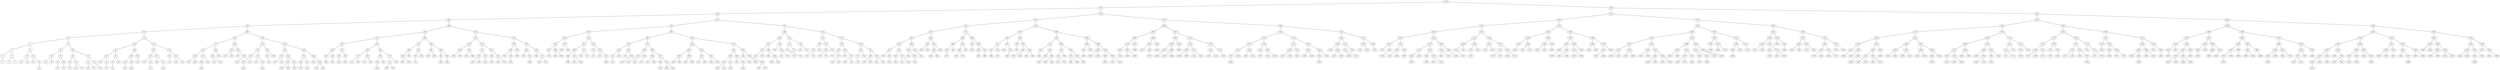 graph BST {
    node [fontname="Helvetica"];
    1238 [label="1238"];
    1238 -- 796;
    796 [label="796"];
    796 -- 478;
    478 [label="478"];
    478 -- 286;
    286 [label="286"];
    286 -- 155;
    155 [label="155"];
    155 -- 85;
    85 [label="85"];
    85 -- 33;
    33 [label="33"];
    33 -- 9;
    9 [label="9"];
    9 -- 3;
    3 [label="3"];
    3 -- 1;
    1 [label="1"];
    1 -- 2;
    2 [label="2"];
    3 -- 6;
    6 [label="6"];
    6 -- 4;
    4 [label="4"];
    6 -- 7;
    7 [label="7"];
    9 -- 17;
    17 [label="17"];
    17 -- 14;
    14 [label="14"];
    14 -- 12;
    12 [label="12"];
    14 -- 16;
    16 [label="16"];
    17 -- 19;
    19 [label="19"];
    19 -- 18;
    18 [label="18"];
    19 -- 29;
    29 [label="29"];
    29 -- 31;
    31 [label="31"];
    33 -- 51;
    51 [label="51"];
    51 -- 40;
    40 [label="40"];
    40 -- 35;
    35 [label="35"];
    35 -- 34;
    34 [label="34"];
    35 -- 39;
    39 [label="39"];
    40 -- 45;
    45 [label="45"];
    45 -- 44;
    44 [label="44"];
    44 -- 42;
    42 [label="42"];
    45 -- 46;
    46 [label="46"];
    46 -- 47;
    47 [label="47"];
    51 -- 68;
    68 [label="68"];
    68 -- 58;
    58 [label="58"];
    58 -- 56;
    56 [label="56"];
    56 -- 52;
    52 [label="52"];
    58 -- 65;
    65 [label="65"];
    65 -- 59;
    59 [label="59"];
    65 -- 67;
    67 [label="67"];
    68 -- 73;
    73 [label="73"];
    73 -- 70;
    70 [label="70"];
    70 -- 69;
    69 [label="69"];
    70 -- 72;
    72 [label="72"];
    73 -- 82;
    82 [label="82"];
    82 -- 75;
    75 [label="75"];
    85 -- 113;
    113 [label="113"];
    113 -- 100;
    100 [label="100"];
    100 -- 92;
    92 [label="92"];
    92 -- 88;
    88 [label="88"];
    88 -- 87;
    87 [label="87"];
    88 -- 89;
    89 [label="89"];
    89 -- 90;
    90 [label="90"];
    92 -- 96;
    96 [label="96"];
    96 -- 95;
    95 [label="95"];
    95 -- 93;
    93 [label="93"];
    96 -- 98;
    98 [label="98"];
    100 -- 109;
    109 [label="109"];
    109 -- 106;
    106 [label="106"];
    106 -- 105;
    105 [label="105"];
    105 -- 104;
    104 [label="104"];
    106 -- 107;
    107 [label="107"];
    107 -- 108;
    108 [label="108"];
    109 -- 110;
    110 [label="110"];
    110 -- 111;
    111 [label="111"];
    113 -- 133;
    133 [label="133"];
    133 -- 124;
    124 [label="124"];
    124 -- 116;
    116 [label="116"];
    116 -- 114;
    114 [label="114"];
    116 -- 118;
    118 [label="118"];
    118 -- 117;
    117 [label="117"];
    124 -- 127;
    127 [label="127"];
    127 -- 126;
    126 [label="126"];
    127 -- 131;
    131 [label="131"];
    131 -- 130;
    130 [label="130"];
    133 -- 142;
    142 [label="142"];
    142 -- 141;
    141 [label="141"];
    141 -- 137;
    137 [label="137"];
    142 -- 152;
    152 [label="152"];
    152 -- 146;
    146 [label="146"];
    152 -- 154;
    154 [label="154"];
    155 -- 202;
    202 [label="202"];
    202 -- 190;
    190 [label="190"];
    190 -- 177;
    177 [label="177"];
    177 -- 167;
    167 [label="167"];
    167 -- 158;
    158 [label="158"];
    158 -- 157;
    157 [label="157"];
    158 -- 166;
    166 [label="166"];
    167 -- 171;
    171 [label="171"];
    171 -- 169;
    169 [label="169"];
    169 -- 168;
    168 [label="168"];
    171 -- 172;
    172 [label="172"];
    177 -- 188;
    188 [label="188"];
    188 -- 184;
    184 [label="184"];
    184 -- 178;
    178 [label="178"];
    184 -- 185;
    185 [label="185"];
    188 -- 189;
    189 [label="189"];
    190 -- 195;
    195 [label="195"];
    195 -- 193;
    193 [label="193"];
    193 -- 192;
    192 [label="192"];
    193 -- 194;
    194 [label="194"];
    195 -- 198;
    198 [label="198"];
    198 -- 197;
    197 [label="197"];
    198 -- 200;
    200 [label="200"];
    200 -- 201;
    201 [label="201"];
    202 -- 228;
    228 [label="228"];
    228 -- 221;
    221 [label="221"];
    221 -- 212;
    212 [label="212"];
    212 -- 207;
    207 [label="207"];
    207 -- 203;
    203 [label="203"];
    203 -- 206;
    206 [label="206"];
    207 -- 210;
    210 [label="210"];
    212 -- 217;
    217 [label="217"];
    217 -- 215;
    215 [label="215"];
    217 -- 218;
    218 [label="218"];
    218 -- 219;
    219 [label="219"];
    221 -- 225;
    225 [label="225"];
    225 -- 223;
    223 [label="223"];
    223 -- 222;
    222 [label="222"];
    225 -- 226;
    226 [label="226"];
    228 -- 266;
    266 [label="266"];
    266 -- 245;
    245 [label="245"];
    245 -- 235;
    235 [label="235"];
    235 -- 231;
    231 [label="231"];
    235 -- 243;
    243 [label="243"];
    245 -- 259;
    259 [label="259"];
    259 -- 253;
    253 [label="253"];
    253 -- 246;
    246 [label="246"];
    253 -- 258;
    258 [label="258"];
    259 -- 261;
    261 [label="261"];
    261 -- 260;
    260 [label="260"];
    266 -- 280;
    280 [label="280"];
    280 -- 271;
    271 [label="271"];
    271 -- 268;
    268 [label="268"];
    268 -- 270;
    270 [label="270"];
    271 -- 277;
    277 [label="277"];
    277 -- 272;
    272 [label="272"];
    280 -- 282;
    282 [label="282"];
    282 -- 281;
    281 [label="281"];
    282 -- 284;
    284 [label="284"];
    284 -- 283;
    283 [label="283"];
    284 -- 285;
    285 [label="285"];
    286 -- 399;
    399 [label="399"];
    399 -- 359;
    359 [label="359"];
    359 -- 311;
    311 [label="311"];
    311 -- 293;
    293 [label="293"];
    293 -- 290;
    290 [label="290"];
    290 -- 287;
    287 [label="287"];
    287 -- 289;
    289 [label="289"];
    290 -- 292;
    292 [label="292"];
    292 -- 291;
    291 [label="291"];
    293 -- 301;
    301 [label="301"];
    301 -- 297;
    297 [label="297"];
    297 -- 294;
    294 [label="294"];
    301 -- 302;
    302 [label="302"];
    302 -- 303;
    303 [label="303"];
    311 -- 332;
    332 [label="332"];
    332 -- 322;
    322 [label="322"];
    322 -- 317;
    317 [label="317"];
    317 -- 313;
    313 [label="313"];
    317 -- 319;
    319 [label="319"];
    322 -- 324;
    324 [label="324"];
    324 -- 323;
    323 [label="323"];
    324 -- 330;
    330 [label="330"];
    332 -- 345;
    345 [label="345"];
    345 -- 340;
    340 [label="340"];
    340 -- 339;
    339 [label="339"];
    339 -- 338;
    338 [label="338"];
    340 -- 341;
    341 [label="341"];
    345 -- 353;
    353 [label="353"];
    353 -- 351;
    351 [label="351"];
    351 -- 348;
    348 [label="348"];
    351 -- 352;
    352 [label="352"];
    353 -- 358;
    358 [label="358"];
    359 -- 383;
    383 [label="383"];
    383 -- 370;
    370 [label="370"];
    370 -- 366;
    366 [label="366"];
    366 -- 364;
    364 [label="364"];
    364 -- 362;
    362 [label="362"];
    364 -- 365;
    365 [label="365"];
    366 -- 367;
    367 [label="367"];
    370 -- 379;
    379 [label="379"];
    379 -- 374;
    374 [label="374"];
    374 -- 377;
    377 [label="377"];
    379 -- 382;
    382 [label="382"];
    383 -- 389;
    389 [label="389"];
    389 -- 385;
    385 [label="385"];
    385 -- 384;
    384 [label="384"];
    385 -- 388;
    388 [label="388"];
    389 -- 394;
    394 [label="394"];
    394 -- 391;
    391 [label="391"];
    391 -- 390;
    390 [label="390"];
    394 -- 396;
    396 [label="396"];
    396 -- 395;
    395 [label="395"];
    399 -- 437;
    437 [label="437"];
    437 -- 412;
    412 [label="412"];
    412 -- 404;
    404 [label="404"];
    404 -- 402;
    402 [label="402"];
    402 -- 400;
    400 [label="400"];
    402 -- 403;
    403 [label="403"];
    404 -- 407;
    407 [label="407"];
    407 -- 406;
    406 [label="406"];
    407 -- 408;
    408 [label="408"];
    412 -- 422;
    422 [label="422"];
    422 -- 417;
    417 [label="417"];
    417 -- 415;
    415 [label="415"];
    415 -- 414;
    414 [label="414"];
    415 -- 416;
    416 [label="416"];
    417 -- 419;
    419 [label="419"];
    419 -- 418;
    418 [label="418"];
    422 -- 427;
    427 [label="427"];
    427 -- 426;
    426 [label="426"];
    426 -- 424;
    424 [label="424"];
    427 -- 433;
    433 [label="433"];
    433 -- 429;
    429 [label="429"];
    433 -- 435;
    435 [label="435"];
    437 -- 454;
    454 [label="454"];
    454 -- 446;
    446 [label="446"];
    446 -- 440;
    440 [label="440"];
    440 -- 438;
    438 [label="438"];
    440 -- 443;
    443 [label="443"];
    443 -- 445;
    445 [label="445"];
    446 -- 450;
    450 [label="450"];
    450 -- 448;
    448 [label="448"];
    454 -- 465;
    465 [label="465"];
    465 -- 461;
    461 [label="461"];
    461 -- 455;
    455 [label="455"];
    461 -- 463;
    463 [label="463"];
    463 -- 464;
    464 [label="464"];
    465 -- 469;
    469 [label="469"];
    469 -- 468;
    468 [label="468"];
    469 -- 473;
    473 [label="473"];
    473 -- 472;
    472 [label="472"];
    473 -- 477;
    477 [label="477"];
    478 -- 672;
    672 [label="672"];
    672 -- 530;
    530 [label="530"];
    530 -- 495;
    495 [label="495"];
    495 -- 490;
    490 [label="490"];
    490 -- 482;
    482 [label="482"];
    482 -- 481;
    481 [label="481"];
    481 -- 479;
    479 [label="479"];
    482 -- 484;
    484 [label="484"];
    484 -- 483;
    483 [label="483"];
    484 -- 486;
    486 [label="486"];
    490 -- 493;
    493 [label="493"];
    493 -- 492;
    492 [label="492"];
    493 -- 494;
    494 [label="494"];
    495 -- 513;
    513 [label="513"];
    513 -- 507;
    507 [label="507"];
    507 -- 499;
    499 [label="499"];
    499 -- 496;
    496 [label="496"];
    496 -- 498;
    498 [label="498"];
    499 -- 503;
    503 [label="503"];
    503 -- 502;
    502 [label="502"];
    503 -- 506;
    506 [label="506"];
    507 -- 511;
    511 [label="511"];
    511 -- 510;
    510 [label="510"];
    511 -- 512;
    512 [label="512"];
    513 -- 520;
    520 [label="520"];
    520 -- 519;
    519 [label="519"];
    519 -- 517;
    517 [label="517"];
    520 -- 524;
    524 [label="524"];
    524 -- 523;
    523 [label="523"];
    524 -- 529;
    529 [label="529"];
    529 -- 526;
    526 [label="526"];
    530 -- 598;
    598 [label="598"];
    598 -- 562;
    562 [label="562"];
    562 -- 539;
    539 [label="539"];
    539 -- 536;
    536 [label="536"];
    536 -- 533;
    533 [label="533"];
    533 -- 531;
    531 [label="531"];
    536 -- 538;
    538 [label="538"];
    539 -- 548;
    548 [label="548"];
    548 -- 543;
    543 [label="543"];
    548 -- 555;
    555 [label="555"];
    555 -- 559;
    559 [label="559"];
    562 -- 574;
    574 [label="574"];
    574 -- 568;
    568 [label="568"];
    568 -- 564;
    564 [label="564"];
    564 -- 563;
    563 [label="563"];
    564 -- 565;
    565 [label="565"];
    568 -- 570;
    570 [label="570"];
    570 -- 573;
    573 [label="573"];
    574 -- 584;
    584 [label="584"];
    584 -- 580;
    580 [label="580"];
    580 -- 577;
    577 [label="577"];
    580 -- 582;
    582 [label="582"];
    584 -- 587;
    587 [label="587"];
    587 -- 586;
    586 [label="586"];
    586 -- 585;
    585 [label="585"];
    587 -- 591;
    591 [label="591"];
    591 -- 589;
    589 [label="589"];
    591 -- 593;
    593 [label="593"];
    598 -- 629;
    629 [label="629"];
    629 -- 616;
    616 [label="616"];
    616 -- 603;
    603 [label="603"];
    603 -- 600;
    600 [label="600"];
    600 -- 599;
    599 [label="599"];
    600 -- 601;
    601 [label="601"];
    603 -- 608;
    608 [label="608"];
    608 -- 605;
    605 [label="605"];
    608 -- 610;
    610 [label="610"];
    616 -- 620;
    620 [label="620"];
    620 -- 618;
    618 [label="618"];
    618 -- 617;
    617 [label="617"];
    618 -- 619;
    619 [label="619"];
    620 -- 625;
    625 [label="625"];
    625 -- 624;
    624 [label="624"];
    625 -- 628;
    628 [label="628"];
    629 -- 654;
    654 [label="654"];
    654 -- 643;
    643 [label="643"];
    643 -- 638;
    638 [label="638"];
    638 -- 635;
    635 [label="635"];
    635 -- 634;
    634 [label="634"];
    635 -- 637;
    637 [label="637"];
    638 -- 641;
    641 [label="641"];
    641 -- 639;
    639 [label="639"];
    643 -- 646;
    646 [label="646"];
    646 -- 644;
    644 [label="644"];
    646 -- 652;
    652 [label="652"];
    652 -- 653;
    653 [label="653"];
    654 -- 662;
    662 [label="662"];
    662 -- 655;
    655 [label="655"];
    655 -- 658;
    658 [label="658"];
    662 -- 666;
    666 [label="666"];
    666 -- 665;
    665 [label="665"];
    666 -- 668;
    668 [label="668"];
    668 -- 667;
    667 [label="667"];
    668 -- 671;
    671 [label="671"];
    672 -- 725;
    725 [label="725"];
    725 -- 706;
    706 [label="706"];
    706 -- 694;
    694 [label="694"];
    694 -- 677;
    677 [label="677"];
    677 -- 675;
    675 [label="675"];
    675 -- 673;
    673 [label="673"];
    675 -- 676;
    676 [label="676"];
    677 -- 684;
    684 [label="684"];
    684 -- 681;
    681 [label="681"];
    684 -- 692;
    692 [label="692"];
    692 -- 688;
    688 [label="688"];
    692 -- 693;
    693 [label="693"];
    694 -- 700;
    700 [label="700"];
    700 -- 697;
    697 [label="697"];
    700 -- 704;
    704 [label="704"];
    704 -- 702;
    702 [label="702"];
    704 -- 705;
    705 [label="705"];
    706 -- 717;
    717 [label="717"];
    717 -- 714;
    714 [label="714"];
    714 -- 711;
    711 [label="711"];
    711 -- 707;
    707 [label="707"];
    711 -- 712;
    712 [label="712"];
    714 -- 715;
    715 [label="715"];
    717 -- 722;
    722 [label="722"];
    722 -- 721;
    721 [label="721"];
    722 -- 723;
    723 [label="723"];
    725 -- 752;
    752 [label="752"];
    752 -- 736;
    736 [label="736"];
    736 -- 734;
    734 [label="734"];
    734 -- 730;
    730 [label="730"];
    730 -- 727;
    727 [label="727"];
    730 -- 732;
    732 [label="732"];
    734 -- 735;
    735 [label="735"];
    736 -- 746;
    746 [label="746"];
    746 -- 744;
    744 [label="744"];
    744 -- 739;
    739 [label="739"];
    744 -- 745;
    745 [label="745"];
    746 -- 747;
    747 [label="747"];
    752 -- 774;
    774 [label="774"];
    774 -- 760;
    760 [label="760"];
    760 -- 754;
    754 [label="754"];
    754 -- 753;
    753 [label="753"];
    754 -- 757;
    757 [label="757"];
    757 -- 756;
    756 [label="756"];
    757 -- 759;
    759 [label="759"];
    760 -- 768;
    768 [label="768"];
    768 -- 767;
    767 [label="767"];
    768 -- 772;
    772 [label="772"];
    772 -- 769;
    769 [label="769"];
    772 -- 773;
    773 [label="773"];
    774 -- 784;
    784 [label="784"];
    784 -- 779;
    779 [label="779"];
    779 -- 777;
    777 [label="777"];
    777 -- 778;
    778 [label="778"];
    779 -- 782;
    782 [label="782"];
    784 -- 790;
    790 [label="790"];
    790 -- 788;
    788 [label="788"];
    788 -- 785;
    785 [label="785"];
    788 -- 789;
    789 [label="789"];
    790 -- 793;
    793 [label="793"];
    793 -- 791;
    791 [label="791"];
    793 -- 795;
    795 [label="795"];
    796 -- 1030;
    1030 [label="1030"];
    1030 -- 907;
    907 [label="907"];
    907 -- 851;
    851 [label="851"];
    851 -- 835;
    835 [label="835"];
    835 -- 820;
    820 [label="820"];
    820 -- 810;
    810 [label="810"];
    810 -- 801;
    801 [label="801"];
    801 -- 799;
    799 [label="799"];
    801 -- 807;
    807 [label="807"];
    807 -- 802;
    802 [label="802"];
    810 -- 813;
    813 [label="813"];
    813 -- 811;
    811 [label="811"];
    811 -- 812;
    812 [label="812"];
    813 -- 817;
    817 [label="817"];
    817 -- 816;
    816 [label="816"];
    817 -- 818;
    818 [label="818"];
    820 -- 828;
    828 [label="828"];
    828 -- 824;
    824 [label="824"];
    824 -- 821;
    821 [label="821"];
    824 -- 826;
    826 [label="826"];
    826 -- 827;
    827 [label="827"];
    828 -- 831;
    831 [label="831"];
    831 -- 833;
    833 [label="833"];
    835 -- 840;
    840 [label="840"];
    840 -- 837;
    837 [label="837"];
    837 -- 836;
    836 [label="836"];
    837 -- 839;
    839 [label="839"];
    840 -- 847;
    847 [label="847"];
    847 -- 843;
    843 [label="843"];
    843 -- 842;
    842 [label="842"];
    843 -- 845;
    845 [label="845"];
    847 -- 849;
    849 [label="849"];
    851 -- 875;
    875 [label="875"];
    875 -- 864;
    864 [label="864"];
    864 -- 860;
    860 [label="860"];
    860 -- 854;
    854 [label="854"];
    854 -- 857;
    857 [label="857"];
    860 -- 862;
    862 [label="862"];
    864 -- 873;
    873 [label="873"];
    873 -- 866;
    866 [label="866"];
    866 -- 865;
    865 [label="865"];
    866 -- 872;
    872 [label="872"];
    873 -- 874;
    874 [label="874"];
    875 -- 886;
    886 [label="886"];
    886 -- 881;
    881 [label="881"];
    881 -- 885;
    885 [label="885"];
    886 -- 898;
    898 [label="898"];
    898 -- 887;
    887 [label="887"];
    887 -- 893;
    893 [label="893"];
    898 -- 903;
    903 [label="903"];
    903 -- 900;
    900 [label="900"];
    907 -- 951;
    951 [label="951"];
    951 -- 934;
    934 [label="934"];
    934 -- 920;
    920 [label="920"];
    920 -- 912;
    912 [label="912"];
    912 -- 911;
    911 [label="911"];
    911 -- 908;
    908 [label="908"];
    912 -- 919;
    919 [label="919"];
    919 -- 917;
    917 [label="917"];
    920 -- 927;
    927 [label="927"];
    927 -- 924;
    924 [label="924"];
    927 -- 932;
    932 [label="932"];
    932 -- 930;
    930 [label="930"];
    934 -- 940;
    940 [label="940"];
    940 -- 936;
    936 [label="936"];
    936 -- 935;
    935 [label="935"];
    940 -- 945;
    945 [label="945"];
    945 -- 942;
    942 [label="942"];
    942 -- 941;
    941 [label="941"];
    942 -- 944;
    944 [label="944"];
    945 -- 948;
    948 [label="948"];
    948 -- 946;
    946 [label="946"];
    948 -- 949;
    949 [label="949"];
    951 -- 996;
    996 [label="996"];
    996 -- 970;
    970 [label="970"];
    970 -- 957;
    957 [label="957"];
    957 -- 955;
    955 [label="955"];
    955 -- 952;
    952 [label="952"];
    957 -- 963;
    963 [label="963"];
    963 -- 962;
    962 [label="962"];
    962 -- 959;
    959 [label="959"];
    963 -- 966;
    966 [label="966"];
    966 -- 965;
    965 [label="965"];
    966 -- 968;
    968 [label="968"];
    970 -- 984;
    984 [label="984"];
    984 -- 978;
    978 [label="978"];
    978 -- 976;
    976 [label="976"];
    976 -- 971;
    971 [label="971"];
    976 -- 977;
    977 [label="977"];
    978 -- 983;
    983 [label="983"];
    984 -- 991;
    991 [label="991"];
    991 -- 987;
    987 [label="987"];
    987 -- 986;
    986 [label="986"];
    987 -- 990;
    990 [label="990"];
    991 -- 995;
    995 [label="995"];
    995 -- 994;
    994 [label="994"];
    996 -- 1004;
    1004 [label="1004"];
    1004 -- 1001;
    1001 [label="1001"];
    1001 -- 997;
    997 [label="997"];
    997 -- 998;
    998 [label="998"];
    1001 -- 1003;
    1003 [label="1003"];
    1004 -- 1008;
    1008 [label="1008"];
    1008 -- 1006;
    1006 [label="1006"];
    1006 -- 1005;
    1005 [label="1005"];
    1006 -- 1007;
    1007 [label="1007"];
    1008 -- 1016;
    1016 [label="1016"];
    1016 -- 1009;
    1009 [label="1009"];
    1009 -- 1014;
    1014 [label="1014"];
    1016 -- 1018;
    1018 [label="1018"];
    1018 -- 1017;
    1017 [label="1017"];
    1018 -- 1027;
    1027 [label="1027"];
    1030 -- 1139;
    1139 [label="1139"];
    1139 -- 1066;
    1066 [label="1066"];
    1066 -- 1050;
    1050 [label="1050"];
    1050 -- 1046;
    1046 [label="1046"];
    1046 -- 1039;
    1039 [label="1039"];
    1039 -- 1033;
    1033 [label="1033"];
    1033 -- 1031;
    1031 [label="1031"];
    1039 -- 1041;
    1041 [label="1041"];
    1041 -- 1040;
    1040 [label="1040"];
    1041 -- 1044;
    1044 [label="1044"];
    1046 -- 1047;
    1047 [label="1047"];
    1047 -- 1049;
    1049 [label="1049"];
    1050 -- 1058;
    1058 [label="1058"];
    1058 -- 1053;
    1053 [label="1053"];
    1053 -- 1052;
    1052 [label="1052"];
    1053 -- 1056;
    1056 [label="1056"];
    1056 -- 1057;
    1057 [label="1057"];
    1058 -- 1061;
    1061 [label="1061"];
    1061 -- 1059;
    1059 [label="1059"];
    1066 -- 1087;
    1087 [label="1087"];
    1087 -- 1082;
    1082 [label="1082"];
    1082 -- 1076;
    1076 [label="1076"];
    1076 -- 1075;
    1075 [label="1075"];
    1075 -- 1069;
    1069 [label="1069"];
    1076 -- 1080;
    1080 [label="1080"];
    1080 -- 1078;
    1078 [label="1078"];
    1080 -- 1081;
    1081 [label="1081"];
    1082 -- 1084;
    1084 [label="1084"];
    1084 -- 1086;
    1086 [label="1086"];
    1087 -- 1116;
    1116 [label="1116"];
    1116 -- 1101;
    1101 [label="1101"];
    1101 -- 1093;
    1093 [label="1093"];
    1093 -- 1088;
    1088 [label="1088"];
    1093 -- 1094;
    1094 [label="1094"];
    1101 -- 1112;
    1112 [label="1112"];
    1112 -- 1104;
    1104 [label="1104"];
    1112 -- 1115;
    1115 [label="1115"];
    1116 -- 1125;
    1125 [label="1125"];
    1125 -- 1120;
    1120 [label="1120"];
    1120 -- 1119;
    1119 [label="1119"];
    1120 -- 1121;
    1121 [label="1121"];
    1125 -- 1130;
    1130 [label="1130"];
    1130 -- 1129;
    1129 [label="1129"];
    1139 -- 1194;
    1194 [label="1194"];
    1194 -- 1164;
    1164 [label="1164"];
    1164 -- 1155;
    1155 [label="1155"];
    1155 -- 1145;
    1145 [label="1145"];
    1145 -- 1142;
    1142 [label="1142"];
    1142 -- 1141;
    1141 [label="1141"];
    1141 -- 1140;
    1140 [label="1140"];
    1142 -- 1144;
    1144 [label="1144"];
    1145 -- 1149;
    1149 [label="1149"];
    1149 -- 1146;
    1146 [label="1146"];
    1149 -- 1152;
    1152 [label="1152"];
    1155 -- 1158;
    1158 [label="1158"];
    1158 -- 1156;
    1156 [label="1156"];
    1156 -- 1157;
    1157 [label="1157"];
    1158 -- 1162;
    1162 [label="1162"];
    1162 -- 1161;
    1161 [label="1161"];
    1162 -- 1163;
    1163 [label="1163"];
    1164 -- 1178;
    1178 [label="1178"];
    1178 -- 1171;
    1171 [label="1171"];
    1171 -- 1166;
    1166 [label="1166"];
    1166 -- 1165;
    1165 [label="1165"];
    1166 -- 1170;
    1170 [label="1170"];
    1171 -- 1175;
    1175 [label="1175"];
    1175 -- 1176;
    1176 [label="1176"];
    1178 -- 1185;
    1185 [label="1185"];
    1185 -- 1181;
    1181 [label="1181"];
    1181 -- 1180;
    1180 [label="1180"];
    1181 -- 1182;
    1182 [label="1182"];
    1185 -- 1192;
    1192 [label="1192"];
    1192 -- 1186;
    1186 [label="1186"];
    1186 -- 1189;
    1189 [label="1189"];
    1192 -- 1193;
    1193 [label="1193"];
    1194 -- 1219;
    1219 [label="1219"];
    1219 -- 1208;
    1208 [label="1208"];
    1208 -- 1200;
    1200 [label="1200"];
    1200 -- 1199;
    1199 [label="1199"];
    1200 -- 1204;
    1204 [label="1204"];
    1204 -- 1202;
    1202 [label="1202"];
    1204 -- 1207;
    1207 [label="1207"];
    1208 -- 1217;
    1217 [label="1217"];
    1217 -- 1211;
    1211 [label="1211"];
    1211 -- 1209;
    1209 [label="1209"];
    1211 -- 1214;
    1214 [label="1214"];
    1217 -- 1218;
    1218 [label="1218"];
    1219 -- 1231;
    1231 [label="1231"];
    1231 -- 1225;
    1225 [label="1225"];
    1225 -- 1223;
    1223 [label="1223"];
    1225 -- 1226;
    1226 [label="1226"];
    1231 -- 1236;
    1236 [label="1236"];
    1236 -- 1232;
    1232 [label="1232"];
    1238 -- 1585;
    1585 [label="1585"];
    1585 -- 1421;
    1421 [label="1421"];
    1421 -- 1342;
    1342 [label="1342"];
    1342 -- 1301;
    1301 [label="1301"];
    1301 -- 1260;
    1260 [label="1260"];
    1260 -- 1250;
    1250 [label="1250"];
    1250 -- 1242;
    1242 [label="1242"];
    1242 -- 1241;
    1241 [label="1241"];
    1242 -- 1246;
    1246 [label="1246"];
    1246 -- 1248;
    1248 [label="1248"];
    1250 -- 1257;
    1257 [label="1257"];
    1257 -- 1254;
    1254 [label="1254"];
    1254 -- 1252;
    1252 [label="1252"];
    1254 -- 1256;
    1256 [label="1256"];
    1257 -- 1258;
    1258 [label="1258"];
    1258 -- 1259;
    1259 [label="1259"];
    1260 -- 1278;
    1278 [label="1278"];
    1278 -- 1267;
    1267 [label="1267"];
    1267 -- 1263;
    1263 [label="1263"];
    1263 -- 1262;
    1262 [label="1262"];
    1262 -- 1261;
    1261 [label="1261"];
    1263 -- 1266;
    1266 [label="1266"];
    1267 -- 1270;
    1270 [label="1270"];
    1270 -- 1269;
    1269 [label="1269"];
    1269 -- 1268;
    1268 [label="1268"];
    1270 -- 1272;
    1272 [label="1272"];
    1272 -- 1271;
    1271 [label="1271"];
    1272 -- 1275;
    1275 [label="1275"];
    1278 -- 1298;
    1298 [label="1298"];
    1298 -- 1286;
    1286 [label="1286"];
    1286 -- 1281;
    1281 [label="1281"];
    1286 -- 1295;
    1295 [label="1295"];
    1298 -- 1300;
    1300 [label="1300"];
    1300 -- 1299;
    1299 [label="1299"];
    1301 -- 1323;
    1323 [label="1323"];
    1323 -- 1313;
    1313 [label="1313"];
    1313 -- 1309;
    1309 [label="1309"];
    1309 -- 1303;
    1303 [label="1303"];
    1303 -- 1307;
    1307 [label="1307"];
    1309 -- 1311;
    1311 [label="1311"];
    1313 -- 1320;
    1320 [label="1320"];
    1320 -- 1319;
    1319 [label="1319"];
    1319 -- 1317;
    1317 [label="1317"];
    1320 -- 1321;
    1321 [label="1321"];
    1323 -- 1328;
    1328 [label="1328"];
    1328 -- 1326;
    1326 [label="1326"];
    1326 -- 1324;
    1324 [label="1324"];
    1326 -- 1327;
    1327 [label="1327"];
    1328 -- 1334;
    1334 [label="1334"];
    1334 -- 1331;
    1331 [label="1331"];
    1331 -- 1329;
    1329 [label="1329"];
    1331 -- 1332;
    1332 [label="1332"];
    1334 -- 1340;
    1340 [label="1340"];
    1340 -- 1338;
    1338 [label="1338"];
    1340 -- 1341;
    1341 [label="1341"];
    1342 -- 1374;
    1374 [label="1374"];
    1374 -- 1364;
    1364 [label="1364"];
    1364 -- 1349;
    1349 [label="1349"];
    1349 -- 1347;
    1347 [label="1347"];
    1347 -- 1343;
    1343 [label="1343"];
    1349 -- 1360;
    1360 [label="1360"];
    1360 -- 1358;
    1358 [label="1358"];
    1360 -- 1361;
    1361 [label="1361"];
    1364 -- 1368;
    1368 [label="1368"];
    1368 -- 1366;
    1366 [label="1366"];
    1366 -- 1365;
    1365 [label="1365"];
    1366 -- 1367;
    1367 [label="1367"];
    1368 -- 1370;
    1370 [label="1370"];
    1370 -- 1369;
    1369 [label="1369"];
    1374 -- 1400;
    1400 [label="1400"];
    1400 -- 1387;
    1387 [label="1387"];
    1387 -- 1381;
    1381 [label="1381"];
    1381 -- 1380;
    1380 [label="1380"];
    1380 -- 1379;
    1379 [label="1379"];
    1381 -- 1384;
    1384 [label="1384"];
    1384 -- 1382;
    1382 [label="1382"];
    1384 -- 1386;
    1386 [label="1386"];
    1387 -- 1398;
    1398 [label="1398"];
    1398 -- 1393;
    1393 [label="1393"];
    1393 -- 1392;
    1392 [label="1392"];
    1393 -- 1395;
    1395 [label="1395"];
    1398 -- 1399;
    1399 [label="1399"];
    1400 -- 1408;
    1408 [label="1408"];
    1408 -- 1404;
    1404 [label="1404"];
    1404 -- 1403;
    1403 [label="1403"];
    1404 -- 1407;
    1407 [label="1407"];
    1408 -- 1418;
    1418 [label="1418"];
    1418 -- 1413;
    1413 [label="1413"];
    1413 -- 1412;
    1412 [label="1412"];
    1413 -- 1416;
    1416 [label="1416"];
    1418 -- 1420;
    1420 [label="1420"];
    1421 -- 1519;
    1519 [label="1519"];
    1519 -- 1493;
    1493 [label="1493"];
    1493 -- 1460;
    1460 [label="1460"];
    1460 -- 1441;
    1441 [label="1441"];
    1441 -- 1433;
    1433 [label="1433"];
    1433 -- 1429;
    1429 [label="1429"];
    1429 -- 1424;
    1424 [label="1424"];
    1429 -- 1430;
    1430 [label="1430"];
    1433 -- 1436;
    1436 [label="1436"];
    1436 -- 1435;
    1435 [label="1435"];
    1436 -- 1438;
    1438 [label="1438"];
    1441 -- 1447;
    1447 [label="1447"];
    1447 -- 1444;
    1444 [label="1444"];
    1444 -- 1443;
    1443 [label="1443"];
    1444 -- 1446;
    1446 [label="1446"];
    1447 -- 1453;
    1453 [label="1453"];
    1453 -- 1450;
    1450 [label="1450"];
    1450 -- 1448;
    1448 [label="1448"];
    1450 -- 1452;
    1452 [label="1452"];
    1453 -- 1456;
    1456 [label="1456"];
    1456 -- 1454;
    1454 [label="1454"];
    1456 -- 1459;
    1459 [label="1459"];
    1460 -- 1476;
    1476 [label="1476"];
    1476 -- 1468;
    1468 [label="1468"];
    1468 -- 1463;
    1463 [label="1463"];
    1463 -- 1462;
    1462 [label="1462"];
    1463 -- 1467;
    1467 [label="1467"];
    1468 -- 1473;
    1473 [label="1473"];
    1473 -- 1470;
    1470 [label="1470"];
    1470 -- 1469;
    1469 [label="1469"];
    1470 -- 1471;
    1471 [label="1471"];
    1473 -- 1475;
    1475 [label="1475"];
    1475 -- 1474;
    1474 [label="1474"];
    1476 -- 1484;
    1484 [label="1484"];
    1484 -- 1479;
    1479 [label="1479"];
    1479 -- 1478;
    1478 [label="1478"];
    1478 -- 1477;
    1477 [label="1477"];
    1479 -- 1482;
    1482 [label="1482"];
    1482 -- 1483;
    1483 [label="1483"];
    1484 -- 1488;
    1488 [label="1488"];
    1488 -- 1485;
    1485 [label="1485"];
    1488 -- 1489;
    1489 [label="1489"];
    1493 -- 1503;
    1503 [label="1503"];
    1503 -- 1497;
    1497 [label="1497"];
    1497 -- 1495;
    1495 [label="1495"];
    1495 -- 1494;
    1494 [label="1494"];
    1497 -- 1500;
    1500 [label="1500"];
    1500 -- 1499;
    1499 [label="1499"];
    1500 -- 1502;
    1502 [label="1502"];
    1503 -- 1513;
    1513 [label="1513"];
    1513 -- 1507;
    1507 [label="1507"];
    1507 -- 1506;
    1506 [label="1506"];
    1506 -- 1504;
    1504 [label="1504"];
    1507 -- 1512;
    1512 [label="1512"];
    1513 -- 1514;
    1514 [label="1514"];
    1514 -- 1516;
    1516 [label="1516"];
    1519 -- 1543;
    1543 [label="1543"];
    1543 -- 1537;
    1537 [label="1537"];
    1537 -- 1526;
    1526 [label="1526"];
    1526 -- 1522;
    1522 [label="1522"];
    1522 -- 1521;
    1521 [label="1521"];
    1522 -- 1524;
    1524 [label="1524"];
    1526 -- 1533;
    1533 [label="1533"];
    1533 -- 1531;
    1531 [label="1531"];
    1531 -- 1529;
    1529 [label="1529"];
    1533 -- 1535;
    1535 [label="1535"];
    1535 -- 1534;
    1534 [label="1534"];
    1535 -- 1536;
    1536 [label="1536"];
    1537 -- 1539;
    1539 [label="1539"];
    1539 -- 1538;
    1538 [label="1538"];
    1539 -- 1541;
    1541 [label="1541"];
    1541 -- 1540;
    1540 [label="1540"];
    1543 -- 1560;
    1560 [label="1560"];
    1560 -- 1551;
    1551 [label="1551"];
    1551 -- 1546;
    1546 [label="1546"];
    1546 -- 1544;
    1544 [label="1544"];
    1546 -- 1548;
    1548 [label="1548"];
    1551 -- 1555;
    1555 [label="1555"];
    1555 -- 1553;
    1553 [label="1553"];
    1555 -- 1558;
    1558 [label="1558"];
    1560 -- 1575;
    1575 [label="1575"];
    1575 -- 1567;
    1567 [label="1567"];
    1567 -- 1565;
    1565 [label="1565"];
    1565 -- 1564;
    1564 [label="1564"];
    1565 -- 1566;
    1566 [label="1566"];
    1567 -- 1572;
    1572 [label="1572"];
    1572 -- 1568;
    1568 [label="1568"];
    1572 -- 1573;
    1573 [label="1573"];
    1575 -- 1578;
    1578 [label="1578"];
    1578 -- 1577;
    1577 [label="1577"];
    1578 -- 1582;
    1582 [label="1582"];
    1585 -- 1817;
    1817 [label="1817"];
    1817 -- 1725;
    1725 [label="1725"];
    1725 -- 1669;
    1669 [label="1669"];
    1669 -- 1637;
    1637 [label="1637"];
    1637 -- 1602;
    1602 [label="1602"];
    1602 -- 1594;
    1594 [label="1594"];
    1594 -- 1591;
    1591 [label="1591"];
    1591 -- 1587;
    1587 [label="1587"];
    1594 -- 1599;
    1599 [label="1599"];
    1599 -- 1598;
    1598 [label="1598"];
    1599 -- 1601;
    1601 [label="1601"];
    1601 -- 1600;
    1600 [label="1600"];
    1602 -- 1623;
    1623 [label="1623"];
    1623 -- 1618;
    1618 [label="1618"];
    1618 -- 1613;
    1613 [label="1613"];
    1613 -- 1609;
    1609 [label="1609"];
    1613 -- 1617;
    1617 [label="1617"];
    1618 -- 1620;
    1620 [label="1620"];
    1620 -- 1619;
    1619 [label="1619"];
    1620 -- 1621;
    1621 [label="1621"];
    1623 -- 1633;
    1633 [label="1633"];
    1633 -- 1628;
    1628 [label="1628"];
    1637 -- 1651;
    1651 [label="1651"];
    1651 -- 1642;
    1642 [label="1642"];
    1642 -- 1639;
    1639 [label="1639"];
    1639 -- 1638;
    1638 [label="1638"];
    1639 -- 1641;
    1641 [label="1641"];
    1642 -- 1644;
    1644 [label="1644"];
    1644 -- 1643;
    1643 [label="1643"];
    1644 -- 1650;
    1650 [label="1650"];
    1651 -- 1657;
    1657 [label="1657"];
    1657 -- 1653;
    1653 [label="1653"];
    1653 -- 1652;
    1652 [label="1652"];
    1653 -- 1655;
    1655 [label="1655"];
    1657 -- 1664;
    1664 [label="1664"];
    1664 -- 1660;
    1660 [label="1660"];
    1660 -- 1658;
    1658 [label="1658"];
    1664 -- 1666;
    1666 [label="1666"];
    1669 -- 1710;
    1710 [label="1710"];
    1710 -- 1692;
    1692 [label="1692"];
    1692 -- 1683;
    1683 [label="1683"];
    1683 -- 1677;
    1677 [label="1677"];
    1677 -- 1674;
    1674 [label="1674"];
    1674 -- 1671;
    1671 [label="1671"];
    1677 -- 1679;
    1679 [label="1679"];
    1679 -- 1678;
    1678 [label="1678"];
    1679 -- 1680;
    1680 [label="1680"];
    1683 -- 1686;
    1686 [label="1686"];
    1686 -- 1684;
    1684 [label="1684"];
    1686 -- 1691;
    1691 [label="1691"];
    1692 -- 1704;
    1704 [label="1704"];
    1704 -- 1696;
    1696 [label="1696"];
    1696 -- 1694;
    1694 [label="1694"];
    1696 -- 1702;
    1702 [label="1702"];
    1702 -- 1700;
    1700 [label="1700"];
    1702 -- 1703;
    1703 [label="1703"];
    1704 -- 1708;
    1708 [label="1708"];
    1708 -- 1706;
    1706 [label="1706"];
    1706 -- 1707;
    1707 [label="1707"];
    1708 -- 1709;
    1709 [label="1709"];
    1710 -- 1718;
    1718 [label="1718"];
    1718 -- 1715;
    1715 [label="1715"];
    1715 -- 1712;
    1712 [label="1712"];
    1712 -- 1711;
    1711 [label="1711"];
    1712 -- 1713;
    1713 [label="1713"];
    1715 -- 1717;
    1717 [label="1717"];
    1718 -- 1721;
    1721 [label="1721"];
    1721 -- 1719;
    1719 [label="1719"];
    1719 -- 1720;
    1720 [label="1720"];
    1721 -- 1724;
    1724 [label="1724"];
    1725 -- 1780;
    1780 [label="1780"];
    1780 -- 1750;
    1750 [label="1750"];
    1750 -- 1738;
    1738 [label="1738"];
    1738 -- 1732;
    1732 [label="1732"];
    1732 -- 1728;
    1728 [label="1728"];
    1728 -- 1726;
    1726 [label="1726"];
    1728 -- 1729;
    1729 [label="1729"];
    1732 -- 1735;
    1735 [label="1735"];
    1735 -- 1733;
    1733 [label="1733"];
    1738 -- 1744;
    1744 [label="1744"];
    1744 -- 1741;
    1741 [label="1741"];
    1741 -- 1739;
    1739 [label="1739"];
    1744 -- 1745;
    1745 [label="1745"];
    1745 -- 1749;
    1749 [label="1749"];
    1750 -- 1768;
    1768 [label="1768"];
    1768 -- 1757;
    1757 [label="1757"];
    1757 -- 1752;
    1752 [label="1752"];
    1752 -- 1751;
    1751 [label="1751"];
    1752 -- 1754;
    1754 [label="1754"];
    1757 -- 1762;
    1762 [label="1762"];
    1762 -- 1761;
    1761 [label="1761"];
    1762 -- 1765;
    1765 [label="1765"];
    1765 -- 1766;
    1766 [label="1766"];
    1768 -- 1774;
    1774 [label="1774"];
    1774 -- 1772;
    1772 [label="1772"];
    1774 -- 1777;
    1777 [label="1777"];
    1777 -- 1776;
    1776 [label="1776"];
    1777 -- 1778;
    1778 [label="1778"];
    1780 -- 1796;
    1796 [label="1796"];
    1796 -- 1787;
    1787 [label="1787"];
    1787 -- 1783;
    1783 [label="1783"];
    1783 -- 1782;
    1782 [label="1782"];
    1787 -- 1790;
    1790 [label="1790"];
    1790 -- 1789;
    1789 [label="1789"];
    1789 -- 1788;
    1788 [label="1788"];
    1790 -- 1794;
    1794 [label="1794"];
    1794 -- 1793;
    1793 [label="1793"];
    1794 -- 1795;
    1795 [label="1795"];
    1796 -- 1811;
    1811 [label="1811"];
    1811 -- 1803;
    1803 [label="1803"];
    1803 -- 1800;
    1800 [label="1800"];
    1800 -- 1798;
    1798 [label="1798"];
    1800 -- 1801;
    1801 [label="1801"];
    1801 -- 1802;
    1802 [label="1802"];
    1803 -- 1809;
    1809 [label="1809"];
    1809 -- 1808;
    1808 [label="1808"];
    1809 -- 1810;
    1810 [label="1810"];
    1811 -- 1813;
    1813 [label="1813"];
    1813 -- 1812;
    1812 [label="1812"];
    1813 -- 1814;
    1814 [label="1814"];
    1814 -- 1816;
    1816 [label="1816"];
    1817 -- 1929;
    1929 [label="1929"];
    1929 -- 1869;
    1869 [label="1869"];
    1869 -- 1848;
    1848 [label="1848"];
    1848 -- 1830;
    1830 [label="1830"];
    1830 -- 1825;
    1825 [label="1825"];
    1825 -- 1821;
    1821 [label="1821"];
    1821 -- 1818;
    1818 [label="1818"];
    1825 -- 1827;
    1827 [label="1827"];
    1830 -- 1840;
    1840 [label="1840"];
    1840 -- 1835;
    1835 [label="1835"];
    1835 -- 1833;
    1833 [label="1833"];
    1833 -- 1831;
    1831 [label="1831"];
    1833 -- 1834;
    1834 [label="1834"];
    1835 -- 1837;
    1837 [label="1837"];
    1837 -- 1836;
    1836 [label="1836"];
    1837 -- 1838;
    1838 [label="1838"];
    1840 -- 1843;
    1843 [label="1843"];
    1843 -- 1841;
    1841 [label="1841"];
    1848 -- 1857;
    1857 [label="1857"];
    1857 -- 1851;
    1851 [label="1851"];
    1851 -- 1849;
    1849 [label="1849"];
    1849 -- 1850;
    1850 [label="1850"];
    1851 -- 1853;
    1853 [label="1853"];
    1857 -- 1864;
    1864 [label="1864"];
    1864 -- 1862;
    1862 [label="1862"];
    1862 -- 1858;
    1858 [label="1858"];
    1864 -- 1865;
    1865 [label="1865"];
    1865 -- 1867;
    1867 [label="1867"];
    1869 -- 1900;
    1900 [label="1900"];
    1900 -- 1887;
    1887 [label="1887"];
    1887 -- 1883;
    1883 [label="1883"];
    1883 -- 1875;
    1875 [label="1875"];
    1875 -- 1871;
    1871 [label="1871"];
    1871 -- 1873;
    1873 [label="1873"];
    1875 -- 1879;
    1879 [label="1879"];
    1883 -- 1884;
    1884 [label="1884"];
    1884 -- 1885;
    1885 [label="1885"];
    1887 -- 1895;
    1895 [label="1895"];
    1895 -- 1891;
    1891 [label="1891"];
    1891 -- 1890;
    1890 [label="1890"];
    1891 -- 1894;
    1894 [label="1894"];
    1895 -- 1896;
    1896 [label="1896"];
    1896 -- 1899;
    1899 [label="1899"];
    1900 -- 1915;
    1915 [label="1915"];
    1915 -- 1909;
    1909 [label="1909"];
    1909 -- 1905;
    1905 [label="1905"];
    1905 -- 1903;
    1903 [label="1903"];
    1903 -- 1901;
    1901 [label="1901"];
    1905 -- 1907;
    1907 [label="1907"];
    1909 -- 1911;
    1911 [label="1911"];
    1911 -- 1910;
    1910 [label="1910"];
    1911 -- 1914;
    1914 [label="1914"];
    1915 -- 1926;
    1926 [label="1926"];
    1926 -- 1923;
    1923 [label="1923"];
    1923 -- 1917;
    1917 [label="1917"];
    1917 -- 1916;
    1916 [label="1916"];
    1917 -- 1922;
    1922 [label="1922"];
    1923 -- 1925;
    1925 [label="1925"];
    1926 -- 1927;
    1927 [label="1927"];
    1927 -- 1928;
    1928 [label="1928"];
    1929 -- 1998;
    1998 [label="1998"];
    1998 -- 1967;
    1967 [label="1967"];
    1967 -- 1950;
    1950 [label="1950"];
    1950 -- 1941;
    1941 [label="1941"];
    1941 -- 1937;
    1937 [label="1937"];
    1937 -- 1933;
    1933 [label="1933"];
    1933 -- 1930;
    1930 [label="1930"];
    1930 -- 1931;
    1931 [label="1931"];
    1933 -- 1935;
    1935 [label="1935"];
    1937 -- 1939;
    1939 [label="1939"];
    1939 -- 1940;
    1940 [label="1940"];
    1941 -- 1943;
    1943 [label="1943"];
    1943 -- 1942;
    1942 [label="1942"];
    1943 -- 1946;
    1946 [label="1946"];
    1946 -- 1945;
    1945 [label="1945"];
    1946 -- 1947;
    1947 [label="1947"];
    1950 -- 1960;
    1960 [label="1960"];
    1960 -- 1954;
    1954 [label="1954"];
    1954 -- 1953;
    1953 [label="1953"];
    1953 -- 1952;
    1952 [label="1952"];
    1954 -- 1958;
    1958 [label="1958"];
    1958 -- 1956;
    1956 [label="1956"];
    1960 -- 1963;
    1963 [label="1963"];
    1963 -- 1961;
    1961 [label="1961"];
    1963 -- 1964;
    1964 [label="1964"];
    1964 -- 1966;
    1966 [label="1966"];
    1967 -- 1978;
    1978 [label="1978"];
    1978 -- 1971;
    1971 [label="1971"];
    1971 -- 1969;
    1969 [label="1969"];
    1969 -- 1968;
    1968 [label="1968"];
    1969 -- 1970;
    1970 [label="1970"];
    1971 -- 1972;
    1972 [label="1972"];
    1972 -- 1973;
    1973 [label="1973"];
    1978 -- 1993;
    1993 [label="1993"];
    1993 -- 1986;
    1986 [label="1986"];
    1986 -- 1981;
    1981 [label="1981"];
    1986 -- 1991;
    1991 [label="1991"];
    1991 -- 1988;
    1988 [label="1988"];
    1993 -- 1995;
    1995 [label="1995"];
    1995 -- 1994;
    1994 [label="1994"];
    1995 -- 1996;
    1996 [label="1996"];
    1998 -- 2016;
    2016 [label="2016"];
    2016 -- 2003;
    2003 [label="2003"];
    2003 -- 2001;
    2001 [label="2001"];
    2001 -- 2000;
    2000 [label="2000"];
    2001 -- 2002;
    2002 [label="2002"];
    2003 -- 2009;
    2009 [label="2009"];
    2009 -- 2005;
    2005 [label="2005"];
    2005 -- 2004;
    2004 [label="2004"];
    2005 -- 2008;
    2008 [label="2008"];
    2009 -- 2014;
    2014 [label="2014"];
    2014 -- 2013;
    2013 [label="2013"];
    2014 -- 2015;
    2015 [label="2015"];
    2016 -- 2035;
    2035 [label="2035"];
    2035 -- 2022;
    2022 [label="2022"];
    2022 -- 2019;
    2019 [label="2019"];
    2019 -- 2018;
    2018 [label="2018"];
    2019 -- 2020;
    2020 [label="2020"];
    2022 -- 2033;
    2033 [label="2033"];
    2033 -- 2025;
    2025 [label="2025"];
    2025 -- 2029;
    2029 [label="2029"];
    2033 -- 2034;
    2034 [label="2034"];
    2035 -- 2039;
    2039 [label="2039"];
    2039 -- 2037;
    2037 [label="2037"];
    2039 -- 2042;
    2042 [label="2042"];
    2042 -- 2041;
    2041 [label="2041"];
    2042 -- 2048;
    2048 [label="2048"];
}
